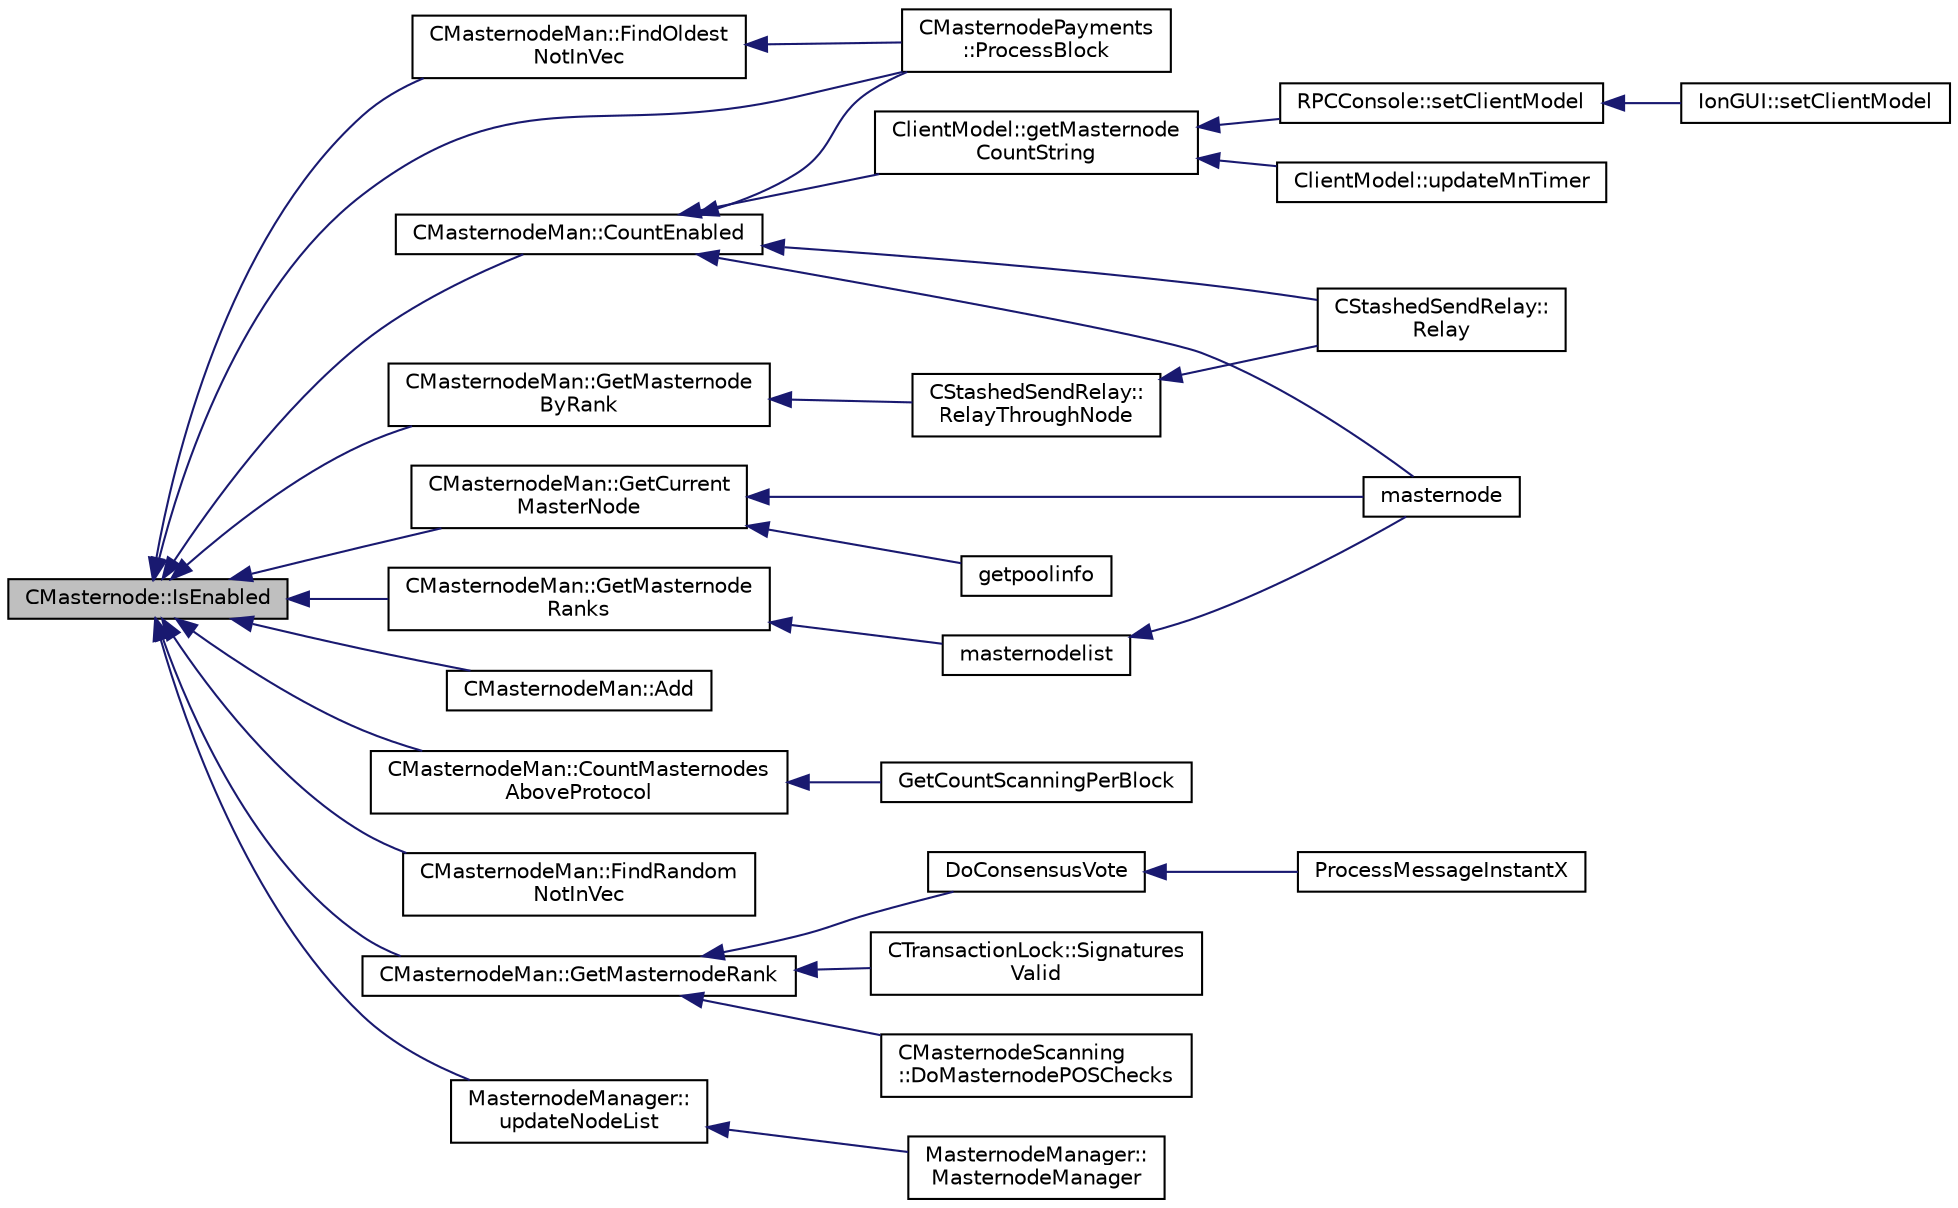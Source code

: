digraph "CMasternode::IsEnabled"
{
  edge [fontname="Helvetica",fontsize="10",labelfontname="Helvetica",labelfontsize="10"];
  node [fontname="Helvetica",fontsize="10",shape=record];
  rankdir="LR";
  Node79 [label="CMasternode::IsEnabled",height=0.2,width=0.4,color="black", fillcolor="grey75", style="filled", fontcolor="black"];
  Node79 -> Node80 [dir="back",color="midnightblue",fontsize="10",style="solid",fontname="Helvetica"];
  Node80 [label="CMasternodePayments\l::ProcessBlock",height=0.2,width=0.4,color="black", fillcolor="white", style="filled",URL="$class_c_masternode_payments.html#aa23dfbc148f10f601e9771bfcffea441"];
  Node79 -> Node81 [dir="back",color="midnightblue",fontsize="10",style="solid",fontname="Helvetica"];
  Node81 [label="CMasternodeMan::Add",height=0.2,width=0.4,color="black", fillcolor="white", style="filled",URL="$class_c_masternode_man.html#a8e648f7e96931e683b3fd6c98a4c4715"];
  Node79 -> Node82 [dir="back",color="midnightblue",fontsize="10",style="solid",fontname="Helvetica"];
  Node82 [label="CMasternodeMan::CountEnabled",height=0.2,width=0.4,color="black", fillcolor="white", style="filled",URL="$class_c_masternode_man.html#ae495279a035d7d259375ae95cbde28f4"];
  Node82 -> Node80 [dir="back",color="midnightblue",fontsize="10",style="solid",fontname="Helvetica"];
  Node82 -> Node83 [dir="back",color="midnightblue",fontsize="10",style="solid",fontname="Helvetica"];
  Node83 [label="ClientModel::getMasternode\lCountString",height=0.2,width=0.4,color="black", fillcolor="white", style="filled",URL="$class_client_model.html#ab8dae86e417c050723fee66420a333ed"];
  Node83 -> Node84 [dir="back",color="midnightblue",fontsize="10",style="solid",fontname="Helvetica"];
  Node84 [label="ClientModel::updateMnTimer",height=0.2,width=0.4,color="black", fillcolor="white", style="filled",URL="$class_client_model.html#a2c343f22834086eb6e6172dbcaf6426c"];
  Node83 -> Node85 [dir="back",color="midnightblue",fontsize="10",style="solid",fontname="Helvetica"];
  Node85 [label="RPCConsole::setClientModel",height=0.2,width=0.4,color="black", fillcolor="white", style="filled",URL="$class_r_p_c_console.html#a355349a33664a07628e9ca22a60f5fa7"];
  Node85 -> Node86 [dir="back",color="midnightblue",fontsize="10",style="solid",fontname="Helvetica"];
  Node86 [label="IonGUI::setClientModel",height=0.2,width=0.4,color="black", fillcolor="white", style="filled",URL="$class_ion_g_u_i.html#aee0c583c834ce4f4c598c29db83b0680",tooltip="Set the client model. "];
  Node82 -> Node87 [dir="back",color="midnightblue",fontsize="10",style="solid",fontname="Helvetica"];
  Node87 [label="masternode",height=0.2,width=0.4,color="black", fillcolor="white", style="filled",URL="$rpcstashedsend_8cpp.html#a30609e443aeb47c29ed0878d16b1b5e1"];
  Node82 -> Node88 [dir="back",color="midnightblue",fontsize="10",style="solid",fontname="Helvetica"];
  Node88 [label="CStashedSendRelay::\lRelay",height=0.2,width=0.4,color="black", fillcolor="white", style="filled",URL="$class_c_stashed_send_relay.html#a1466672b4c8f26d5cef789ea42388718"];
  Node79 -> Node89 [dir="back",color="midnightblue",fontsize="10",style="solid",fontname="Helvetica"];
  Node89 [label="CMasternodeMan::CountMasternodes\lAboveProtocol",height=0.2,width=0.4,color="black", fillcolor="white", style="filled",URL="$class_c_masternode_man.html#a26f97dd108171cfaf20951a5d133c156"];
  Node89 -> Node90 [dir="back",color="midnightblue",fontsize="10",style="solid",fontname="Helvetica"];
  Node90 [label="GetCountScanningPerBlock",height=0.2,width=0.4,color="black", fillcolor="white", style="filled",URL="$masternode-pos_8h.html#a1304125d9df138f06c9dd739b7da9569"];
  Node79 -> Node91 [dir="back",color="midnightblue",fontsize="10",style="solid",fontname="Helvetica"];
  Node91 [label="CMasternodeMan::FindOldest\lNotInVec",height=0.2,width=0.4,color="black", fillcolor="white", style="filled",URL="$class_c_masternode_man.html#a573f7201b1bc84d277d17c4e165f8842"];
  Node91 -> Node80 [dir="back",color="midnightblue",fontsize="10",style="solid",fontname="Helvetica"];
  Node79 -> Node92 [dir="back",color="midnightblue",fontsize="10",style="solid",fontname="Helvetica"];
  Node92 [label="CMasternodeMan::FindRandom\lNotInVec",height=0.2,width=0.4,color="black", fillcolor="white", style="filled",URL="$class_c_masternode_man.html#abfe90ee0fb23e6ff54b7801f6ddf4155",tooltip="Find a random entry. "];
  Node79 -> Node93 [dir="back",color="midnightblue",fontsize="10",style="solid",fontname="Helvetica"];
  Node93 [label="CMasternodeMan::GetCurrent\lMasterNode",height=0.2,width=0.4,color="black", fillcolor="white", style="filled",URL="$class_c_masternode_man.html#a2b3a91870855e8fcb9b2b6e00c35197f"];
  Node93 -> Node94 [dir="back",color="midnightblue",fontsize="10",style="solid",fontname="Helvetica"];
  Node94 [label="getpoolinfo",height=0.2,width=0.4,color="black", fillcolor="white", style="filled",URL="$rpcstashedsend_8cpp.html#aea4471c128eb07bb1b70b4344ac38564"];
  Node93 -> Node87 [dir="back",color="midnightblue",fontsize="10",style="solid",fontname="Helvetica"];
  Node79 -> Node95 [dir="back",color="midnightblue",fontsize="10",style="solid",fontname="Helvetica"];
  Node95 [label="CMasternodeMan::GetMasternodeRank",height=0.2,width=0.4,color="black", fillcolor="white", style="filled",URL="$class_c_masternode_man.html#a41fd522da90284837d5dcb1e2d2e7d7c"];
  Node95 -> Node96 [dir="back",color="midnightblue",fontsize="10",style="solid",fontname="Helvetica"];
  Node96 [label="DoConsensusVote",height=0.2,width=0.4,color="black", fillcolor="white", style="filled",URL="$instantx_8h.html#a0753801d6e6eb2cb230a85a6ba6fd371"];
  Node96 -> Node97 [dir="back",color="midnightblue",fontsize="10",style="solid",fontname="Helvetica"];
  Node97 [label="ProcessMessageInstantX",height=0.2,width=0.4,color="black", fillcolor="white", style="filled",URL="$instantx_8h.html#aa516cb499ead2691d8ab216a499db5d0"];
  Node95 -> Node98 [dir="back",color="midnightblue",fontsize="10",style="solid",fontname="Helvetica"];
  Node98 [label="CTransactionLock::Signatures\lValid",height=0.2,width=0.4,color="black", fillcolor="white", style="filled",URL="$class_c_transaction_lock.html#a71cb6705a8f0bfb4a8453d3b284e3cf7"];
  Node95 -> Node99 [dir="back",color="midnightblue",fontsize="10",style="solid",fontname="Helvetica"];
  Node99 [label="CMasternodeScanning\l::DoMasternodePOSChecks",height=0.2,width=0.4,color="black", fillcolor="white", style="filled",URL="$class_c_masternode_scanning.html#a6bc18fb7508f702e2a2d1c3731342f8f"];
  Node79 -> Node100 [dir="back",color="midnightblue",fontsize="10",style="solid",fontname="Helvetica"];
  Node100 [label="CMasternodeMan::GetMasternode\lRanks",height=0.2,width=0.4,color="black", fillcolor="white", style="filled",URL="$class_c_masternode_man.html#ac06180b4570d5d1b098979c2f59a7a90"];
  Node100 -> Node101 [dir="back",color="midnightblue",fontsize="10",style="solid",fontname="Helvetica"];
  Node101 [label="masternodelist",height=0.2,width=0.4,color="black", fillcolor="white", style="filled",URL="$rpcstashedsend_8cpp.html#a3a7ed7e37f21eb2912afc6e776f7236c"];
  Node101 -> Node87 [dir="back",color="midnightblue",fontsize="10",style="solid",fontname="Helvetica"];
  Node79 -> Node102 [dir="back",color="midnightblue",fontsize="10",style="solid",fontname="Helvetica"];
  Node102 [label="CMasternodeMan::GetMasternode\lByRank",height=0.2,width=0.4,color="black", fillcolor="white", style="filled",URL="$class_c_masternode_man.html#ab32afaad2651c69d2f93c68aee466677"];
  Node102 -> Node103 [dir="back",color="midnightblue",fontsize="10",style="solid",fontname="Helvetica"];
  Node103 [label="CStashedSendRelay::\lRelayThroughNode",height=0.2,width=0.4,color="black", fillcolor="white", style="filled",URL="$class_c_stashed_send_relay.html#a3e759315bdccb63c1810582eeffa080e"];
  Node103 -> Node88 [dir="back",color="midnightblue",fontsize="10",style="solid",fontname="Helvetica"];
  Node79 -> Node104 [dir="back",color="midnightblue",fontsize="10",style="solid",fontname="Helvetica"];
  Node104 [label="MasternodeManager::\lupdateNodeList",height=0.2,width=0.4,color="black", fillcolor="white", style="filled",URL="$class_masternode_manager.html#a5485a8bd6ccf673027165cc1207dfae9"];
  Node104 -> Node105 [dir="back",color="midnightblue",fontsize="10",style="solid",fontname="Helvetica"];
  Node105 [label="MasternodeManager::\lMasternodeManager",height=0.2,width=0.4,color="black", fillcolor="white", style="filled",URL="$class_masternode_manager.html#ad18cb99065e056e6b791e2356de826bf"];
}
